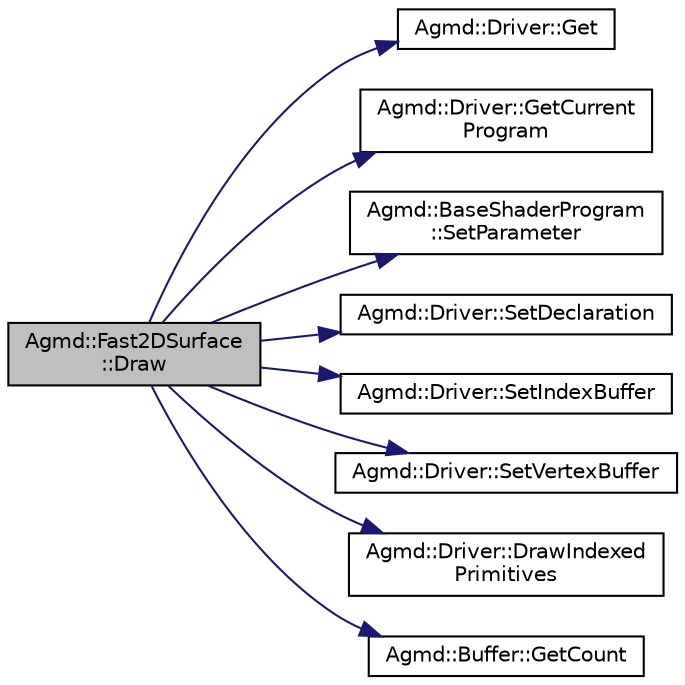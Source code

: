 digraph "Agmd::Fast2DSurface::Draw"
{
  edge [fontname="Helvetica",fontsize="10",labelfontname="Helvetica",labelfontsize="10"];
  node [fontname="Helvetica",fontsize="10",shape=record];
  rankdir="LR";
  Node1 [label="Agmd::Fast2DSurface\l::Draw",height=0.2,width=0.4,color="black", fillcolor="grey75", style="filled" fontcolor="black"];
  Node1 -> Node2 [color="midnightblue",fontsize="10",style="solid",fontname="Helvetica"];
  Node2 [label="Agmd::Driver::Get",height=0.2,width=0.4,color="black", fillcolor="white", style="filled",URL="$class_agmd_1_1_driver.html#aedf84a4d782cbaad6a5d5eb1fd17b682"];
  Node1 -> Node3 [color="midnightblue",fontsize="10",style="solid",fontname="Helvetica"];
  Node3 [label="Agmd::Driver::GetCurrent\lProgram",height=0.2,width=0.4,color="black", fillcolor="white", style="filled",URL="$class_agmd_1_1_driver.html#a2b14b7ecb1a8533e2b4e80d88fc95656"];
  Node1 -> Node4 [color="midnightblue",fontsize="10",style="solid",fontname="Helvetica"];
  Node4 [label="Agmd::BaseShaderProgram\l::SetParameter",height=0.2,width=0.4,color="black", fillcolor="white", style="filled",URL="$class_agmd_1_1_base_shader_program.html#a686505b3561b39d3dcd1600f0ace6e9a"];
  Node1 -> Node5 [color="midnightblue",fontsize="10",style="solid",fontname="Helvetica"];
  Node5 [label="Agmd::Driver::SetDeclaration",height=0.2,width=0.4,color="black", fillcolor="white", style="filled",URL="$class_agmd_1_1_driver.html#a302ea30a784d1eadd3f317f33a86ca71"];
  Node1 -> Node6 [color="midnightblue",fontsize="10",style="solid",fontname="Helvetica"];
  Node6 [label="Agmd::Driver::SetIndexBuffer",height=0.2,width=0.4,color="black", fillcolor="white", style="filled",URL="$class_agmd_1_1_driver.html#a5dccb83b805c97bc4b50c92999055737"];
  Node1 -> Node7 [color="midnightblue",fontsize="10",style="solid",fontname="Helvetica"];
  Node7 [label="Agmd::Driver::SetVertexBuffer",height=0.2,width=0.4,color="black", fillcolor="white", style="filled",URL="$class_agmd_1_1_driver.html#a8250e4086394f717b67cb38059a8d3fe"];
  Node1 -> Node8 [color="midnightblue",fontsize="10",style="solid",fontname="Helvetica"];
  Node8 [label="Agmd::Driver::DrawIndexed\lPrimitives",height=0.2,width=0.4,color="black", fillcolor="white", style="filled",URL="$class_agmd_1_1_driver.html#a602d935335e7601b5fe2b74fe57d3547"];
  Node1 -> Node9 [color="midnightblue",fontsize="10",style="solid",fontname="Helvetica"];
  Node9 [label="Agmd::Buffer::GetCount",height=0.2,width=0.4,color="black", fillcolor="white", style="filled",URL="$class_agmd_1_1_buffer.html#aab7650c321616dc6a30cf7469b642222"];
}
